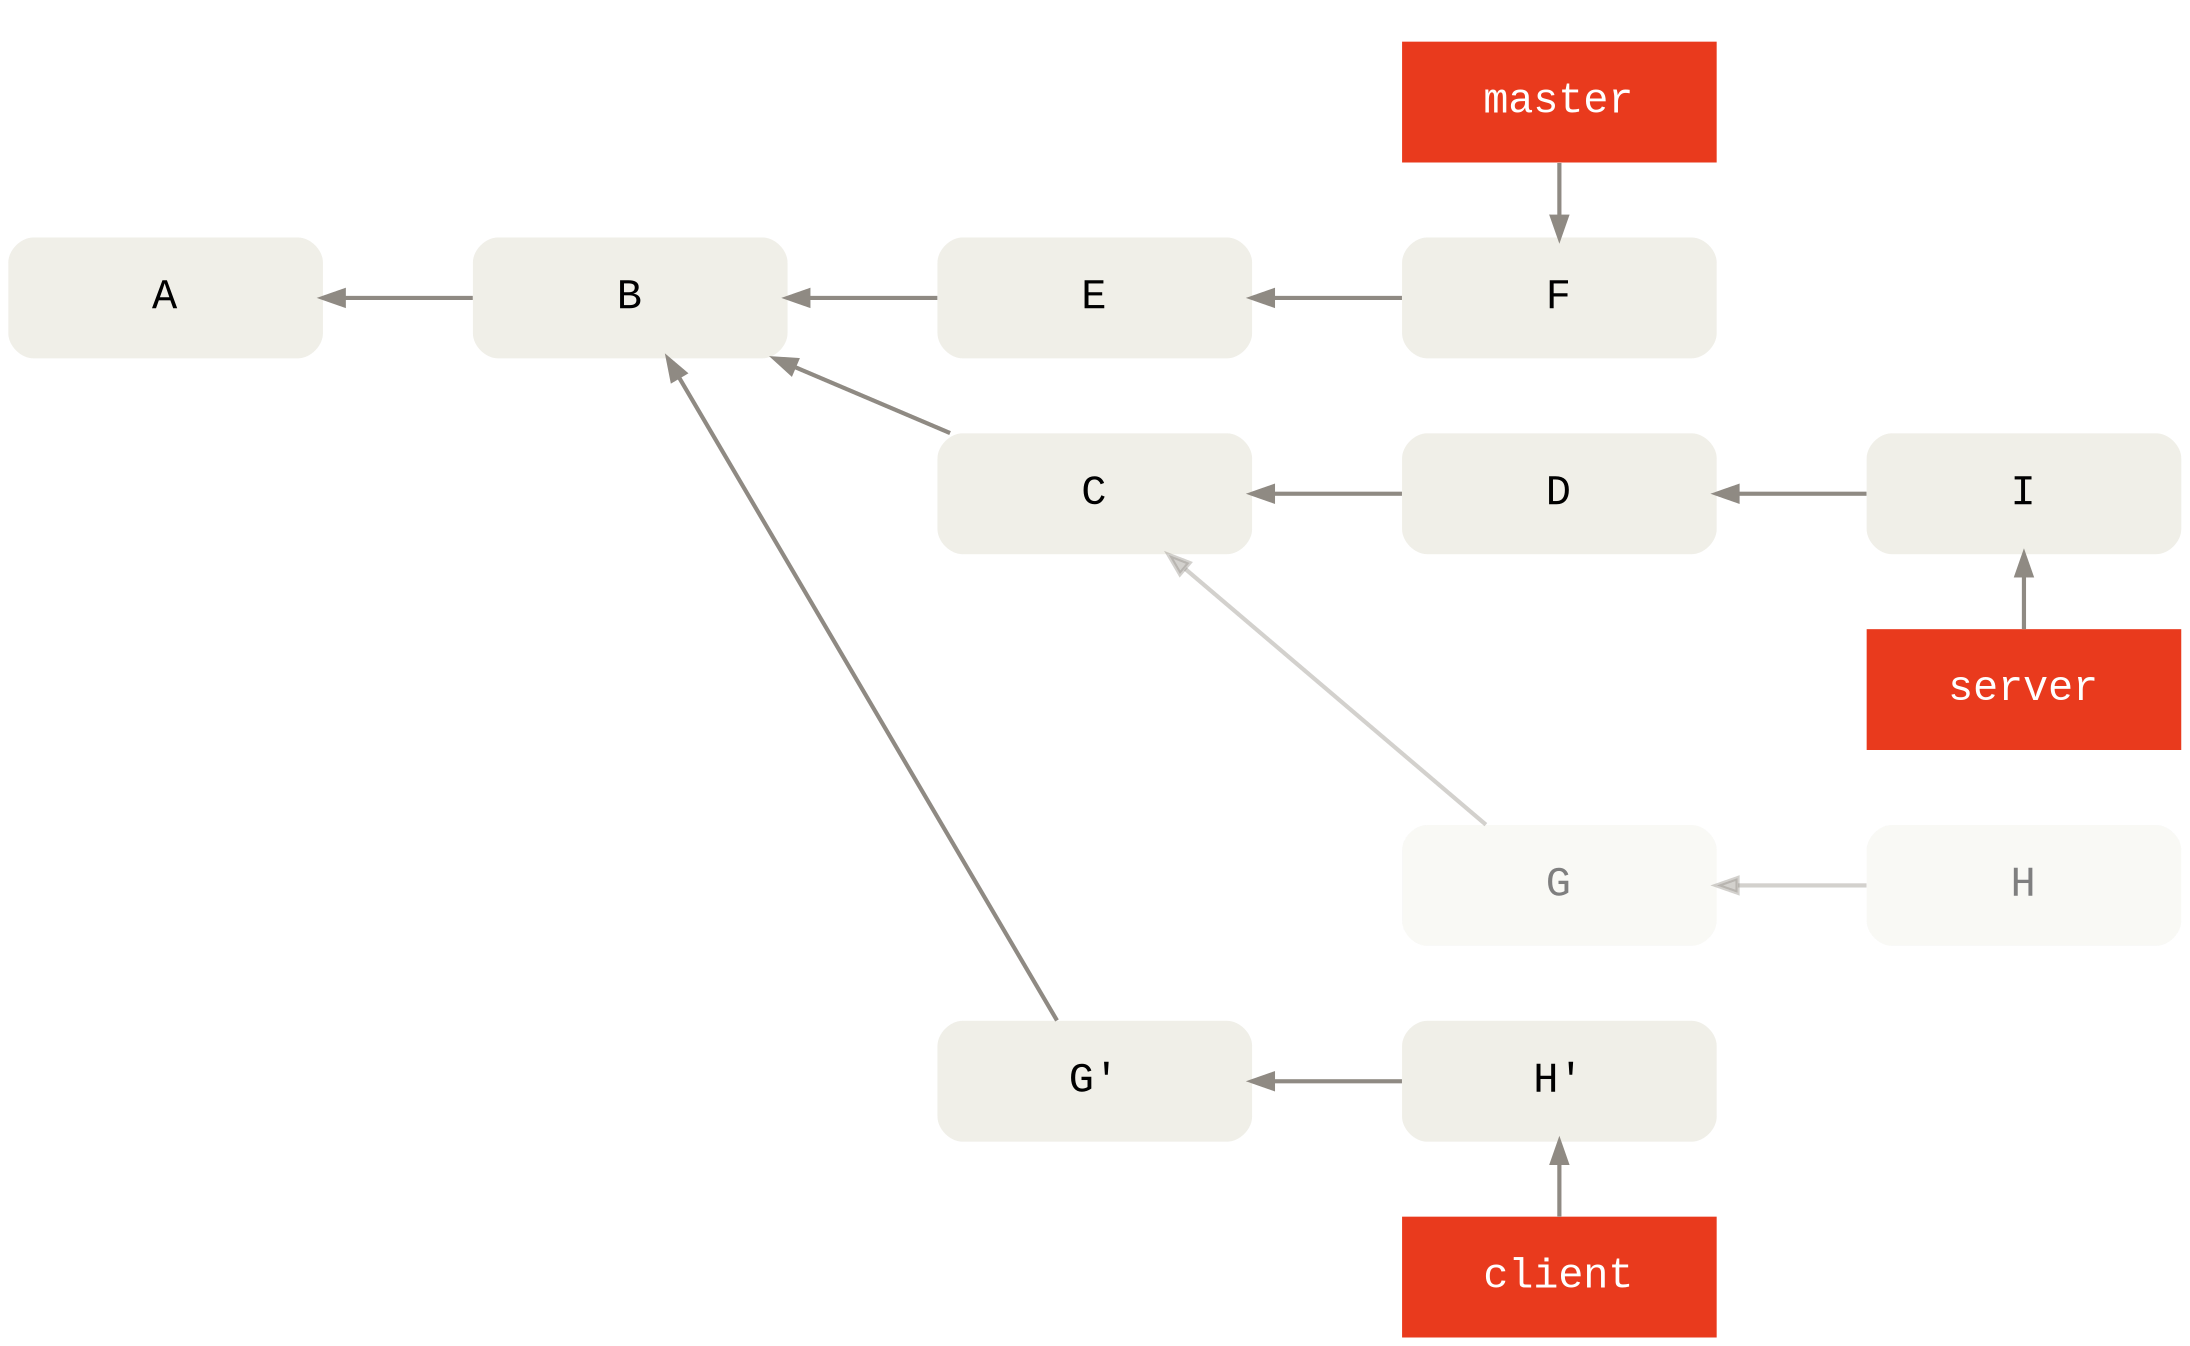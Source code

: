 digraph Git {
  bgcolor="transparent"

  rankdir=LR
  ranksep=1
  nodesep=.5

  edge [color="#8f8a83"
        penwidth=2
        dir="back"]
  node [shape=box
        fontname="Menlo, Monaco, Consolas, Lucida Console, Courier New, monospace"
        fontsize=20
        margin=".45,.25"
        width=2.1
        penwidth=0]

  node [style="rounded,filled"
        fillcolor="#f0efe8"]
  node [group=master]
  A -> B -> E -> F
  node [group=server]
  B -> C -> D -> I
  node [group=client_new]
  Gr [label="G'"]
  Hr [label="H'"]
  B -> Gr -> Hr

  node [style="filled"
        fontcolor="#ffffff"
        fillcolor="#e93a1d"]

  subgraph cluster_master {
    color=invis
    {
      rank=same
      F -> master
    }
  }

  {
    rank=same
    I -> server
  }

  {
    rank=same
    Hr -> client
  }

  node [style="rounded,filled"
        group=client
        fillcolor="#f0efe864"
        fontcolor="#7f7f7f"]
  edge [color="#8f8a8364"]
  C -> G -> H
}
